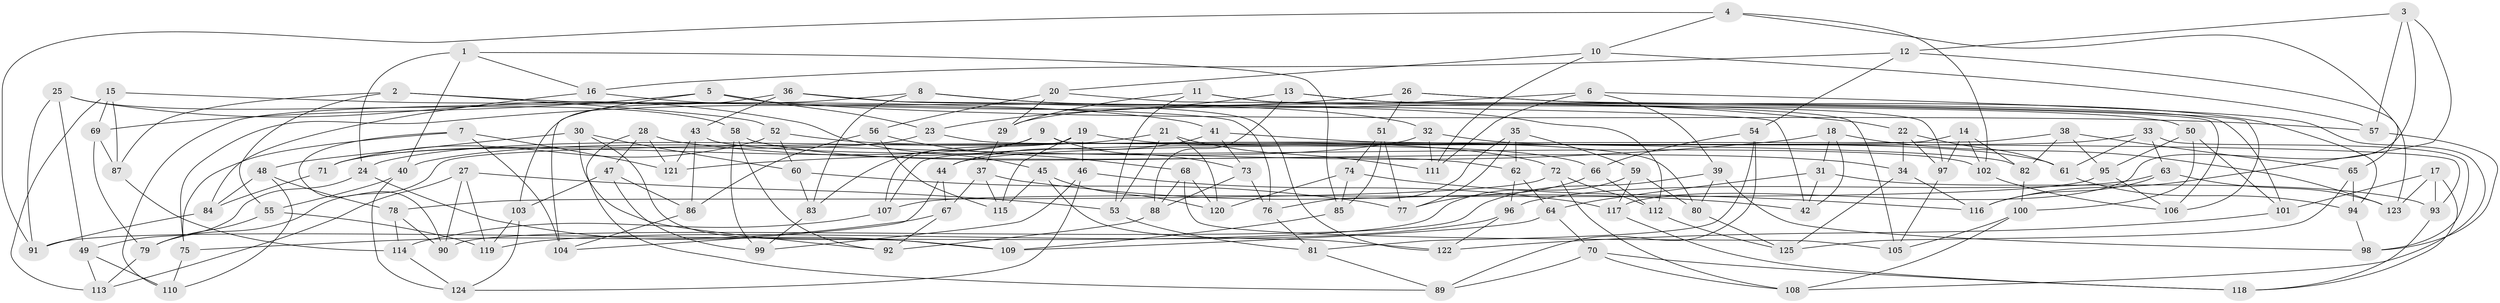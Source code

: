 // coarse degree distribution, {4: 0.5227272727272727, 6: 0.3409090909090909, 3: 0.06818181818181818, 5: 0.06818181818181818}
// Generated by graph-tools (version 1.1) at 2025/38/03/04/25 23:38:19]
// undirected, 125 vertices, 250 edges
graph export_dot {
  node [color=gray90,style=filled];
  1;
  2;
  3;
  4;
  5;
  6;
  7;
  8;
  9;
  10;
  11;
  12;
  13;
  14;
  15;
  16;
  17;
  18;
  19;
  20;
  21;
  22;
  23;
  24;
  25;
  26;
  27;
  28;
  29;
  30;
  31;
  32;
  33;
  34;
  35;
  36;
  37;
  38;
  39;
  40;
  41;
  42;
  43;
  44;
  45;
  46;
  47;
  48;
  49;
  50;
  51;
  52;
  53;
  54;
  55;
  56;
  57;
  58;
  59;
  60;
  61;
  62;
  63;
  64;
  65;
  66;
  67;
  68;
  69;
  70;
  71;
  72;
  73;
  74;
  75;
  76;
  77;
  78;
  79;
  80;
  81;
  82;
  83;
  84;
  85;
  86;
  87;
  88;
  89;
  90;
  91;
  92;
  93;
  94;
  95;
  96;
  97;
  98;
  99;
  100;
  101;
  102;
  103;
  104;
  105;
  106;
  107;
  108;
  109;
  110;
  111;
  112;
  113;
  114;
  115;
  116;
  117;
  118;
  119;
  120;
  121;
  122;
  123;
  124;
  125;
  1 -- 16;
  1 -- 85;
  1 -- 40;
  1 -- 24;
  2 -- 87;
  2 -- 76;
  2 -- 52;
  2 -- 55;
  3 -- 57;
  3 -- 117;
  3 -- 12;
  3 -- 116;
  4 -- 102;
  4 -- 65;
  4 -- 91;
  4 -- 10;
  5 -- 69;
  5 -- 57;
  5 -- 104;
  5 -- 23;
  6 -- 39;
  6 -- 108;
  6 -- 29;
  6 -- 111;
  7 -- 75;
  7 -- 104;
  7 -- 90;
  7 -- 121;
  8 -- 83;
  8 -- 112;
  8 -- 110;
  8 -- 22;
  9 -- 73;
  9 -- 83;
  9 -- 93;
  9 -- 71;
  10 -- 111;
  10 -- 57;
  10 -- 20;
  11 -- 53;
  11 -- 29;
  11 -- 50;
  11 -- 97;
  12 -- 123;
  12 -- 16;
  12 -- 54;
  13 -- 101;
  13 -- 106;
  13 -- 88;
  13 -- 23;
  14 -- 97;
  14 -- 79;
  14 -- 82;
  14 -- 102;
  15 -- 41;
  15 -- 113;
  15 -- 69;
  15 -- 87;
  16 -- 32;
  16 -- 84;
  17 -- 123;
  17 -- 93;
  17 -- 118;
  17 -- 101;
  18 -- 31;
  18 -- 121;
  18 -- 123;
  18 -- 42;
  19 -- 66;
  19 -- 46;
  19 -- 115;
  19 -- 107;
  20 -- 29;
  20 -- 56;
  20 -- 105;
  21 -- 53;
  21 -- 24;
  21 -- 111;
  21 -- 120;
  22 -- 34;
  22 -- 61;
  22 -- 97;
  23 -- 80;
  23 -- 71;
  24 -- 109;
  24 -- 49;
  25 -- 58;
  25 -- 45;
  25 -- 49;
  25 -- 91;
  26 -- 75;
  26 -- 94;
  26 -- 51;
  26 -- 106;
  27 -- 90;
  27 -- 119;
  27 -- 53;
  27 -- 113;
  28 -- 34;
  28 -- 89;
  28 -- 121;
  28 -- 47;
  29 -- 37;
  30 -- 92;
  30 -- 48;
  30 -- 109;
  30 -- 60;
  31 -- 64;
  31 -- 42;
  31 -- 93;
  32 -- 61;
  32 -- 111;
  32 -- 40;
  33 -- 98;
  33 -- 44;
  33 -- 61;
  33 -- 63;
  34 -- 125;
  34 -- 116;
  35 -- 77;
  35 -- 62;
  35 -- 59;
  35 -- 76;
  36 -- 103;
  36 -- 42;
  36 -- 122;
  36 -- 43;
  37 -- 67;
  37 -- 42;
  37 -- 115;
  38 -- 107;
  38 -- 95;
  38 -- 82;
  38 -- 65;
  39 -- 90;
  39 -- 80;
  39 -- 98;
  40 -- 124;
  40 -- 55;
  41 -- 73;
  41 -- 44;
  41 -- 82;
  43 -- 86;
  43 -- 102;
  43 -- 121;
  44 -- 104;
  44 -- 67;
  45 -- 122;
  45 -- 115;
  45 -- 120;
  46 -- 99;
  46 -- 117;
  46 -- 124;
  47 -- 99;
  47 -- 86;
  47 -- 103;
  48 -- 110;
  48 -- 78;
  48 -- 84;
  49 -- 113;
  49 -- 110;
  50 -- 101;
  50 -- 95;
  50 -- 100;
  51 -- 74;
  51 -- 77;
  51 -- 85;
  52 -- 60;
  52 -- 72;
  52 -- 71;
  53 -- 81;
  54 -- 81;
  54 -- 66;
  54 -- 89;
  55 -- 79;
  55 -- 119;
  56 -- 86;
  56 -- 68;
  56 -- 115;
  57 -- 98;
  58 -- 92;
  58 -- 62;
  58 -- 99;
  59 -- 91;
  59 -- 117;
  59 -- 80;
  60 -- 83;
  60 -- 77;
  61 -- 94;
  62 -- 64;
  62 -- 96;
  63 -- 116;
  63 -- 96;
  63 -- 123;
  64 -- 70;
  64 -- 109;
  65 -- 125;
  65 -- 94;
  66 -- 77;
  66 -- 112;
  67 -- 75;
  67 -- 92;
  68 -- 105;
  68 -- 120;
  68 -- 88;
  69 -- 79;
  69 -- 87;
  70 -- 108;
  70 -- 118;
  70 -- 89;
  71 -- 84;
  72 -- 78;
  72 -- 108;
  72 -- 112;
  73 -- 76;
  73 -- 88;
  74 -- 120;
  74 -- 85;
  74 -- 116;
  75 -- 110;
  76 -- 81;
  78 -- 114;
  78 -- 90;
  79 -- 113;
  80 -- 125;
  81 -- 89;
  82 -- 100;
  83 -- 99;
  84 -- 91;
  85 -- 109;
  86 -- 104;
  87 -- 114;
  88 -- 92;
  93 -- 118;
  94 -- 98;
  95 -- 106;
  95 -- 107;
  96 -- 119;
  96 -- 122;
  97 -- 105;
  100 -- 105;
  100 -- 108;
  101 -- 122;
  102 -- 106;
  103 -- 119;
  103 -- 124;
  107 -- 114;
  112 -- 125;
  114 -- 124;
  117 -- 118;
}
